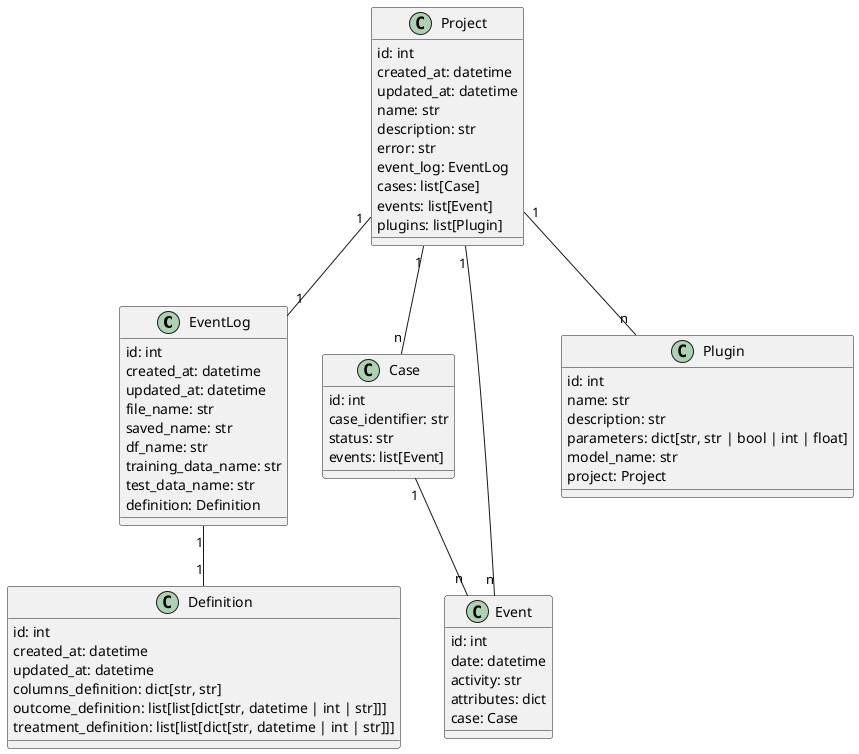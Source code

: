 @startuml core-classes

class EventLog {
    id: int
    created_at: datetime
    updated_at: datetime
    file_name: str
    saved_name: str
    df_name: str
    training_data_name: str
    test_data_name: str
    definition: Definition
}

class Definition {
    id: int
    created_at: datetime
    updated_at: datetime
    columns_definition: dict[str, str]
    outcome_definition: list[list[dict[str, datetime | int | str]]]
    treatment_definition: list[list[dict[str, datetime | int | str]]]
}

class Project {
    id: int
    created_at: datetime
    updated_at: datetime
    name: str
    description: str
    error: str
    event_log: EventLog
    cases: list[Case]
    events: list[Event]
    plugins: list[Plugin]
}

class Case{
    id: int
    case_identifier: str
    status: str
    events: list[Event]
}

class Event{
    id: int
    date: datetime
    activity: str
    attributes: dict
    case: Case
}

class Plugin {
    id: int
    name: str
    description: str
    parameters: dict[str, str | bool | int | float]
    model_name: str
    project: Project
}

EventLog "1" -- "1" Definition
Project "1" -- "1" EventLog
Project "1" -- "n" Case
Project "1" -- "n" Event
Case "1" -- "n" Event
Project "1" -- "n" Plugin

@enduml
